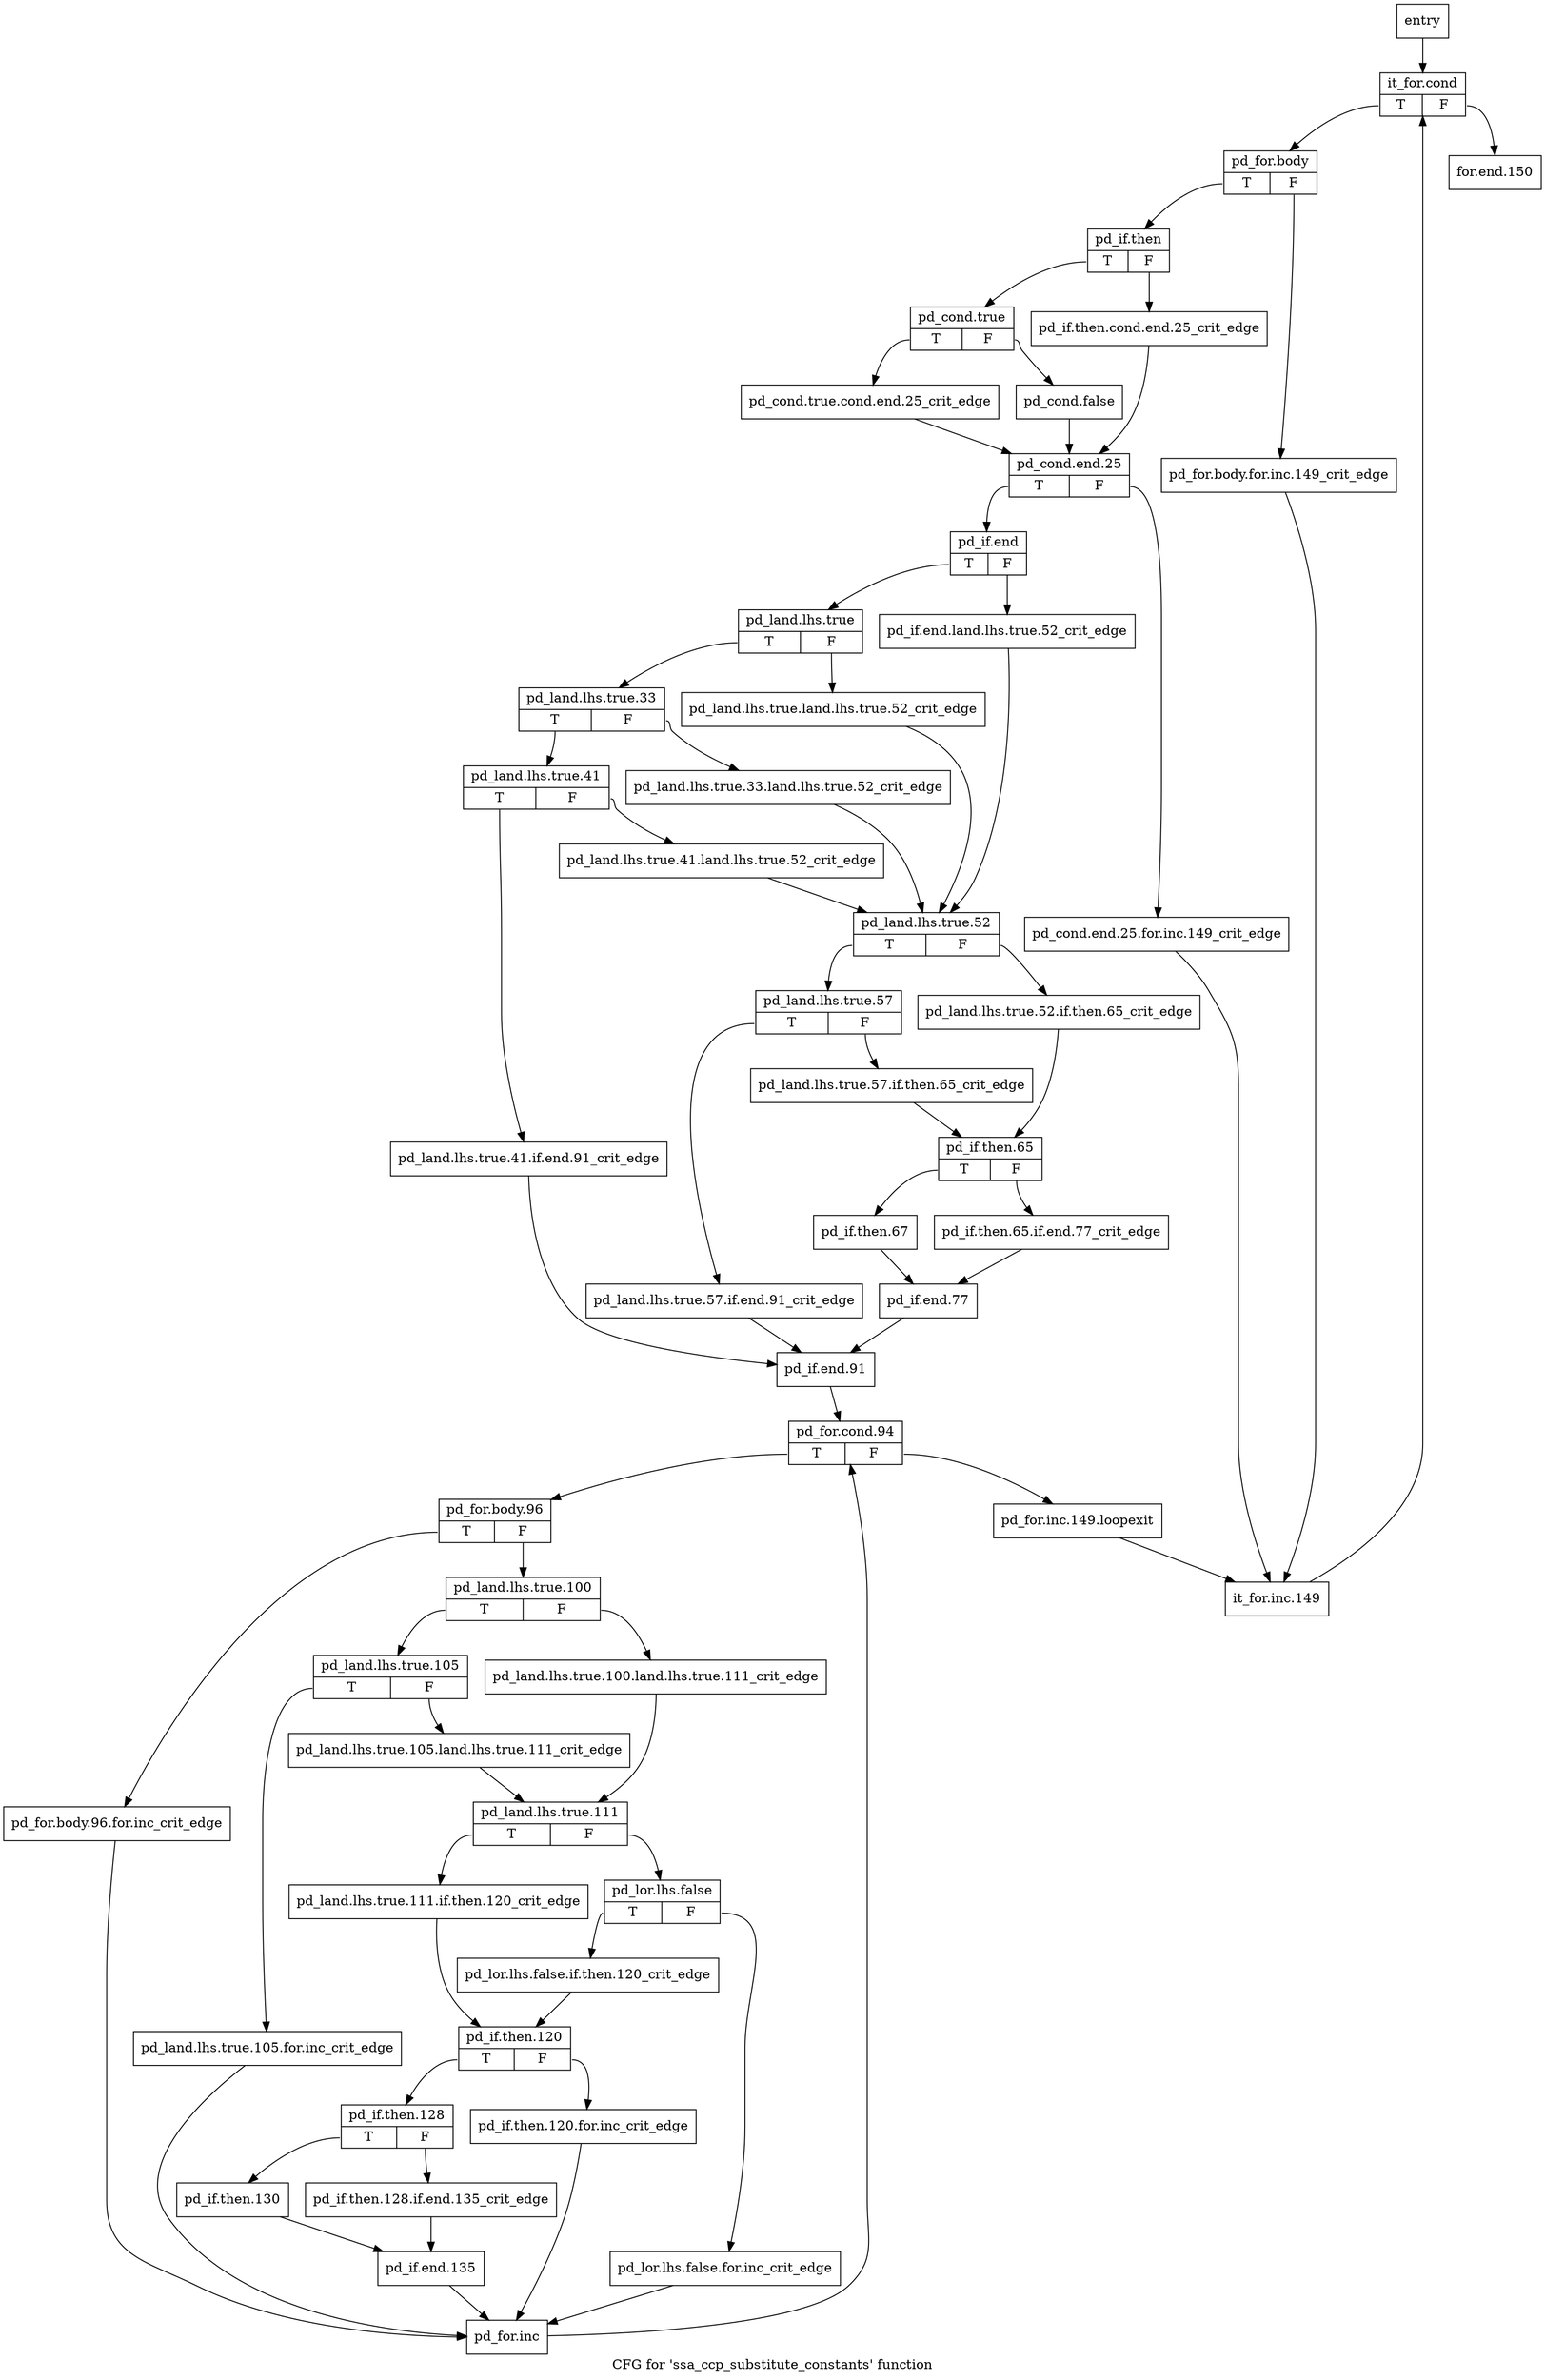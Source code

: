 digraph "CFG for 'ssa_ccp_substitute_constants' function" {
	label="CFG for 'ssa_ccp_substitute_constants' function";

	Node0x91c2530 [shape=record,label="{entry}"];
	Node0x91c2530 -> Node0x91c2580;
	Node0x91c2580 [shape=record,label="{it_for.cond|{<s0>T|<s1>F}}"];
	Node0x91c2580:s0 -> Node0x91dac80;
	Node0x91c2580:s1 -> Node0x91dce70;
	Node0x91dac80 [shape=record,label="{pd_for.body|{<s0>T|<s1>F}}"];
	Node0x91dac80:s0 -> Node0x91dad20;
	Node0x91dac80:s1 -> Node0x91dacd0;
	Node0x91dacd0 [shape=record,label="{pd_for.body.for.inc.149_crit_edge}"];
	Node0x91dacd0 -> Node0x91dce20;
	Node0x91dad20 [shape=record,label="{pd_if.then|{<s0>T|<s1>F}}"];
	Node0x91dad20:s0 -> Node0x91dc010;
	Node0x91dad20:s1 -> Node0x91dbfc0;
	Node0x91dbfc0 [shape=record,label="{pd_if.then.cond.end.25_crit_edge}"];
	Node0x91dbfc0 -> Node0x91dc100;
	Node0x91dc010 [shape=record,label="{pd_cond.true|{<s0>T|<s1>F}}"];
	Node0x91dc010:s0 -> Node0x91dc060;
	Node0x91dc010:s1 -> Node0x91dc0b0;
	Node0x91dc060 [shape=record,label="{pd_cond.true.cond.end.25_crit_edge}"];
	Node0x91dc060 -> Node0x91dc100;
	Node0x91dc0b0 [shape=record,label="{pd_cond.false}"];
	Node0x91dc0b0 -> Node0x91dc100;
	Node0x91dc100 [shape=record,label="{pd_cond.end.25|{<s0>T|<s1>F}}"];
	Node0x91dc100:s0 -> Node0x91dc1a0;
	Node0x91dc100:s1 -> Node0x91dc150;
	Node0x91dc150 [shape=record,label="{pd_cond.end.25.for.inc.149_crit_edge}"];
	Node0x91dc150 -> Node0x91dce20;
	Node0x91dc1a0 [shape=record,label="{pd_if.end|{<s0>T|<s1>F}}"];
	Node0x91dc1a0:s0 -> Node0x91dc240;
	Node0x91dc1a0:s1 -> Node0x91dc1f0;
	Node0x91dc1f0 [shape=record,label="{pd_if.end.land.lhs.true.52_crit_edge}"];
	Node0x91dc1f0 -> Node0x91dc470;
	Node0x91dc240 [shape=record,label="{pd_land.lhs.true|{<s0>T|<s1>F}}"];
	Node0x91dc240:s0 -> Node0x91dc2e0;
	Node0x91dc240:s1 -> Node0x91dc290;
	Node0x91dc290 [shape=record,label="{pd_land.lhs.true.land.lhs.true.52_crit_edge}"];
	Node0x91dc290 -> Node0x91dc470;
	Node0x91dc2e0 [shape=record,label="{pd_land.lhs.true.33|{<s0>T|<s1>F}}"];
	Node0x91dc2e0:s0 -> Node0x91dc380;
	Node0x91dc2e0:s1 -> Node0x91dc330;
	Node0x91dc330 [shape=record,label="{pd_land.lhs.true.33.land.lhs.true.52_crit_edge}"];
	Node0x91dc330 -> Node0x91dc470;
	Node0x91dc380 [shape=record,label="{pd_land.lhs.true.41|{<s0>T|<s1>F}}"];
	Node0x91dc380:s0 -> Node0x91dc420;
	Node0x91dc380:s1 -> Node0x91dc3d0;
	Node0x91dc3d0 [shape=record,label="{pd_land.lhs.true.41.land.lhs.true.52_crit_edge}"];
	Node0x91dc3d0 -> Node0x91dc470;
	Node0x91dc420 [shape=record,label="{pd_land.lhs.true.41.if.end.91_crit_edge}"];
	Node0x91dc420 -> Node0x91dc740;
	Node0x91dc470 [shape=record,label="{pd_land.lhs.true.52|{<s0>T|<s1>F}}"];
	Node0x91dc470:s0 -> Node0x91dc510;
	Node0x91dc470:s1 -> Node0x91dc4c0;
	Node0x91dc4c0 [shape=record,label="{pd_land.lhs.true.52.if.then.65_crit_edge}"];
	Node0x91dc4c0 -> Node0x91dc600;
	Node0x91dc510 [shape=record,label="{pd_land.lhs.true.57|{<s0>T|<s1>F}}"];
	Node0x91dc510:s0 -> Node0x91dc5b0;
	Node0x91dc510:s1 -> Node0x91dc560;
	Node0x91dc560 [shape=record,label="{pd_land.lhs.true.57.if.then.65_crit_edge}"];
	Node0x91dc560 -> Node0x91dc600;
	Node0x91dc5b0 [shape=record,label="{pd_land.lhs.true.57.if.end.91_crit_edge}"];
	Node0x91dc5b0 -> Node0x91dc740;
	Node0x91dc600 [shape=record,label="{pd_if.then.65|{<s0>T|<s1>F}}"];
	Node0x91dc600:s0 -> Node0x91dc6a0;
	Node0x91dc600:s1 -> Node0x91dc650;
	Node0x91dc650 [shape=record,label="{pd_if.then.65.if.end.77_crit_edge}"];
	Node0x91dc650 -> Node0x91dc6f0;
	Node0x91dc6a0 [shape=record,label="{pd_if.then.67}"];
	Node0x91dc6a0 -> Node0x91dc6f0;
	Node0x91dc6f0 [shape=record,label="{pd_if.end.77}"];
	Node0x91dc6f0 -> Node0x91dc740;
	Node0x91dc740 [shape=record,label="{pd_if.end.91}"];
	Node0x91dc740 -> Node0x91dc790;
	Node0x91dc790 [shape=record,label="{pd_for.cond.94|{<s0>T|<s1>F}}"];
	Node0x91dc790:s0 -> Node0x91dc7e0;
	Node0x91dc790:s1 -> Node0x91dcdd0;
	Node0x91dc7e0 [shape=record,label="{pd_for.body.96|{<s0>T|<s1>F}}"];
	Node0x91dc7e0:s0 -> Node0x91dc830;
	Node0x91dc7e0:s1 -> Node0x91dc880;
	Node0x91dc830 [shape=record,label="{pd_for.body.96.for.inc_crit_edge}"];
	Node0x91dc830 -> Node0x91dcd80;
	Node0x91dc880 [shape=record,label="{pd_land.lhs.true.100|{<s0>T|<s1>F}}"];
	Node0x91dc880:s0 -> Node0x91dc920;
	Node0x91dc880:s1 -> Node0x91dc8d0;
	Node0x91dc8d0 [shape=record,label="{pd_land.lhs.true.100.land.lhs.true.111_crit_edge}"];
	Node0x91dc8d0 -> Node0x91dca10;
	Node0x91dc920 [shape=record,label="{pd_land.lhs.true.105|{<s0>T|<s1>F}}"];
	Node0x91dc920:s0 -> Node0x91dc9c0;
	Node0x91dc920:s1 -> Node0x91dc970;
	Node0x91dc970 [shape=record,label="{pd_land.lhs.true.105.land.lhs.true.111_crit_edge}"];
	Node0x91dc970 -> Node0x91dca10;
	Node0x91dc9c0 [shape=record,label="{pd_land.lhs.true.105.for.inc_crit_edge}"];
	Node0x91dc9c0 -> Node0x91dcd80;
	Node0x91dca10 [shape=record,label="{pd_land.lhs.true.111|{<s0>T|<s1>F}}"];
	Node0x91dca10:s0 -> Node0x91dca60;
	Node0x91dca10:s1 -> Node0x91dcab0;
	Node0x91dca60 [shape=record,label="{pd_land.lhs.true.111.if.then.120_crit_edge}"];
	Node0x91dca60 -> Node0x91dcba0;
	Node0x91dcab0 [shape=record,label="{pd_lor.lhs.false|{<s0>T|<s1>F}}"];
	Node0x91dcab0:s0 -> Node0x91dcb50;
	Node0x91dcab0:s1 -> Node0x91dcb00;
	Node0x91dcb00 [shape=record,label="{pd_lor.lhs.false.for.inc_crit_edge}"];
	Node0x91dcb00 -> Node0x91dcd80;
	Node0x91dcb50 [shape=record,label="{pd_lor.lhs.false.if.then.120_crit_edge}"];
	Node0x91dcb50 -> Node0x91dcba0;
	Node0x91dcba0 [shape=record,label="{pd_if.then.120|{<s0>T|<s1>F}}"];
	Node0x91dcba0:s0 -> Node0x91dcc40;
	Node0x91dcba0:s1 -> Node0x91dcbf0;
	Node0x91dcbf0 [shape=record,label="{pd_if.then.120.for.inc_crit_edge}"];
	Node0x91dcbf0 -> Node0x91dcd80;
	Node0x91dcc40 [shape=record,label="{pd_if.then.128|{<s0>T|<s1>F}}"];
	Node0x91dcc40:s0 -> Node0x91dcce0;
	Node0x91dcc40:s1 -> Node0x91dcc90;
	Node0x91dcc90 [shape=record,label="{pd_if.then.128.if.end.135_crit_edge}"];
	Node0x91dcc90 -> Node0x91dcd30;
	Node0x91dcce0 [shape=record,label="{pd_if.then.130}"];
	Node0x91dcce0 -> Node0x91dcd30;
	Node0x91dcd30 [shape=record,label="{pd_if.end.135}"];
	Node0x91dcd30 -> Node0x91dcd80;
	Node0x91dcd80 [shape=record,label="{pd_for.inc}"];
	Node0x91dcd80 -> Node0x91dc790;
	Node0x91dcdd0 [shape=record,label="{pd_for.inc.149.loopexit}"];
	Node0x91dcdd0 -> Node0x91dce20;
	Node0x91dce20 [shape=record,label="{it_for.inc.149}"];
	Node0x91dce20 -> Node0x91c2580;
	Node0x91dce70 [shape=record,label="{for.end.150}"];
}
